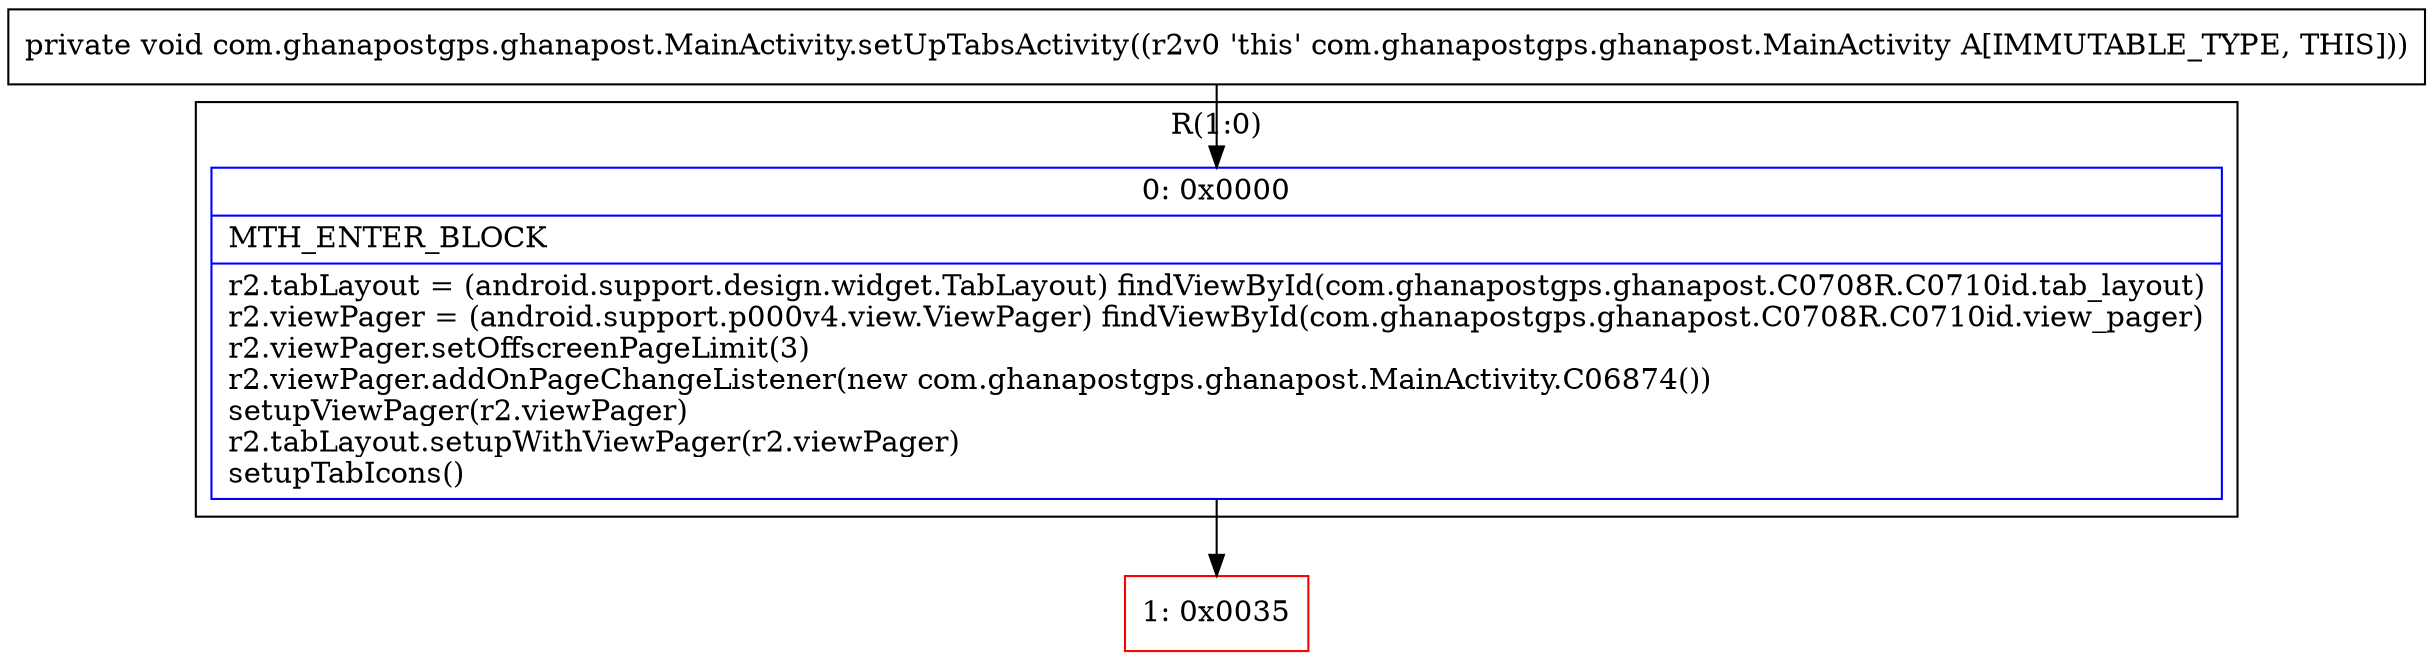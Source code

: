 digraph "CFG forcom.ghanapostgps.ghanapost.MainActivity.setUpTabsActivity()V" {
subgraph cluster_Region_1786776562 {
label = "R(1:0)";
node [shape=record,color=blue];
Node_0 [shape=record,label="{0\:\ 0x0000|MTH_ENTER_BLOCK\l|r2.tabLayout = (android.support.design.widget.TabLayout) findViewById(com.ghanapostgps.ghanapost.C0708R.C0710id.tab_layout)\lr2.viewPager = (android.support.p000v4.view.ViewPager) findViewById(com.ghanapostgps.ghanapost.C0708R.C0710id.view_pager)\lr2.viewPager.setOffscreenPageLimit(3)\lr2.viewPager.addOnPageChangeListener(new com.ghanapostgps.ghanapost.MainActivity.C06874())\lsetupViewPager(r2.viewPager)\lr2.tabLayout.setupWithViewPager(r2.viewPager)\lsetupTabIcons()\l}"];
}
Node_1 [shape=record,color=red,label="{1\:\ 0x0035}"];
MethodNode[shape=record,label="{private void com.ghanapostgps.ghanapost.MainActivity.setUpTabsActivity((r2v0 'this' com.ghanapostgps.ghanapost.MainActivity A[IMMUTABLE_TYPE, THIS])) }"];
MethodNode -> Node_0;
Node_0 -> Node_1;
}

